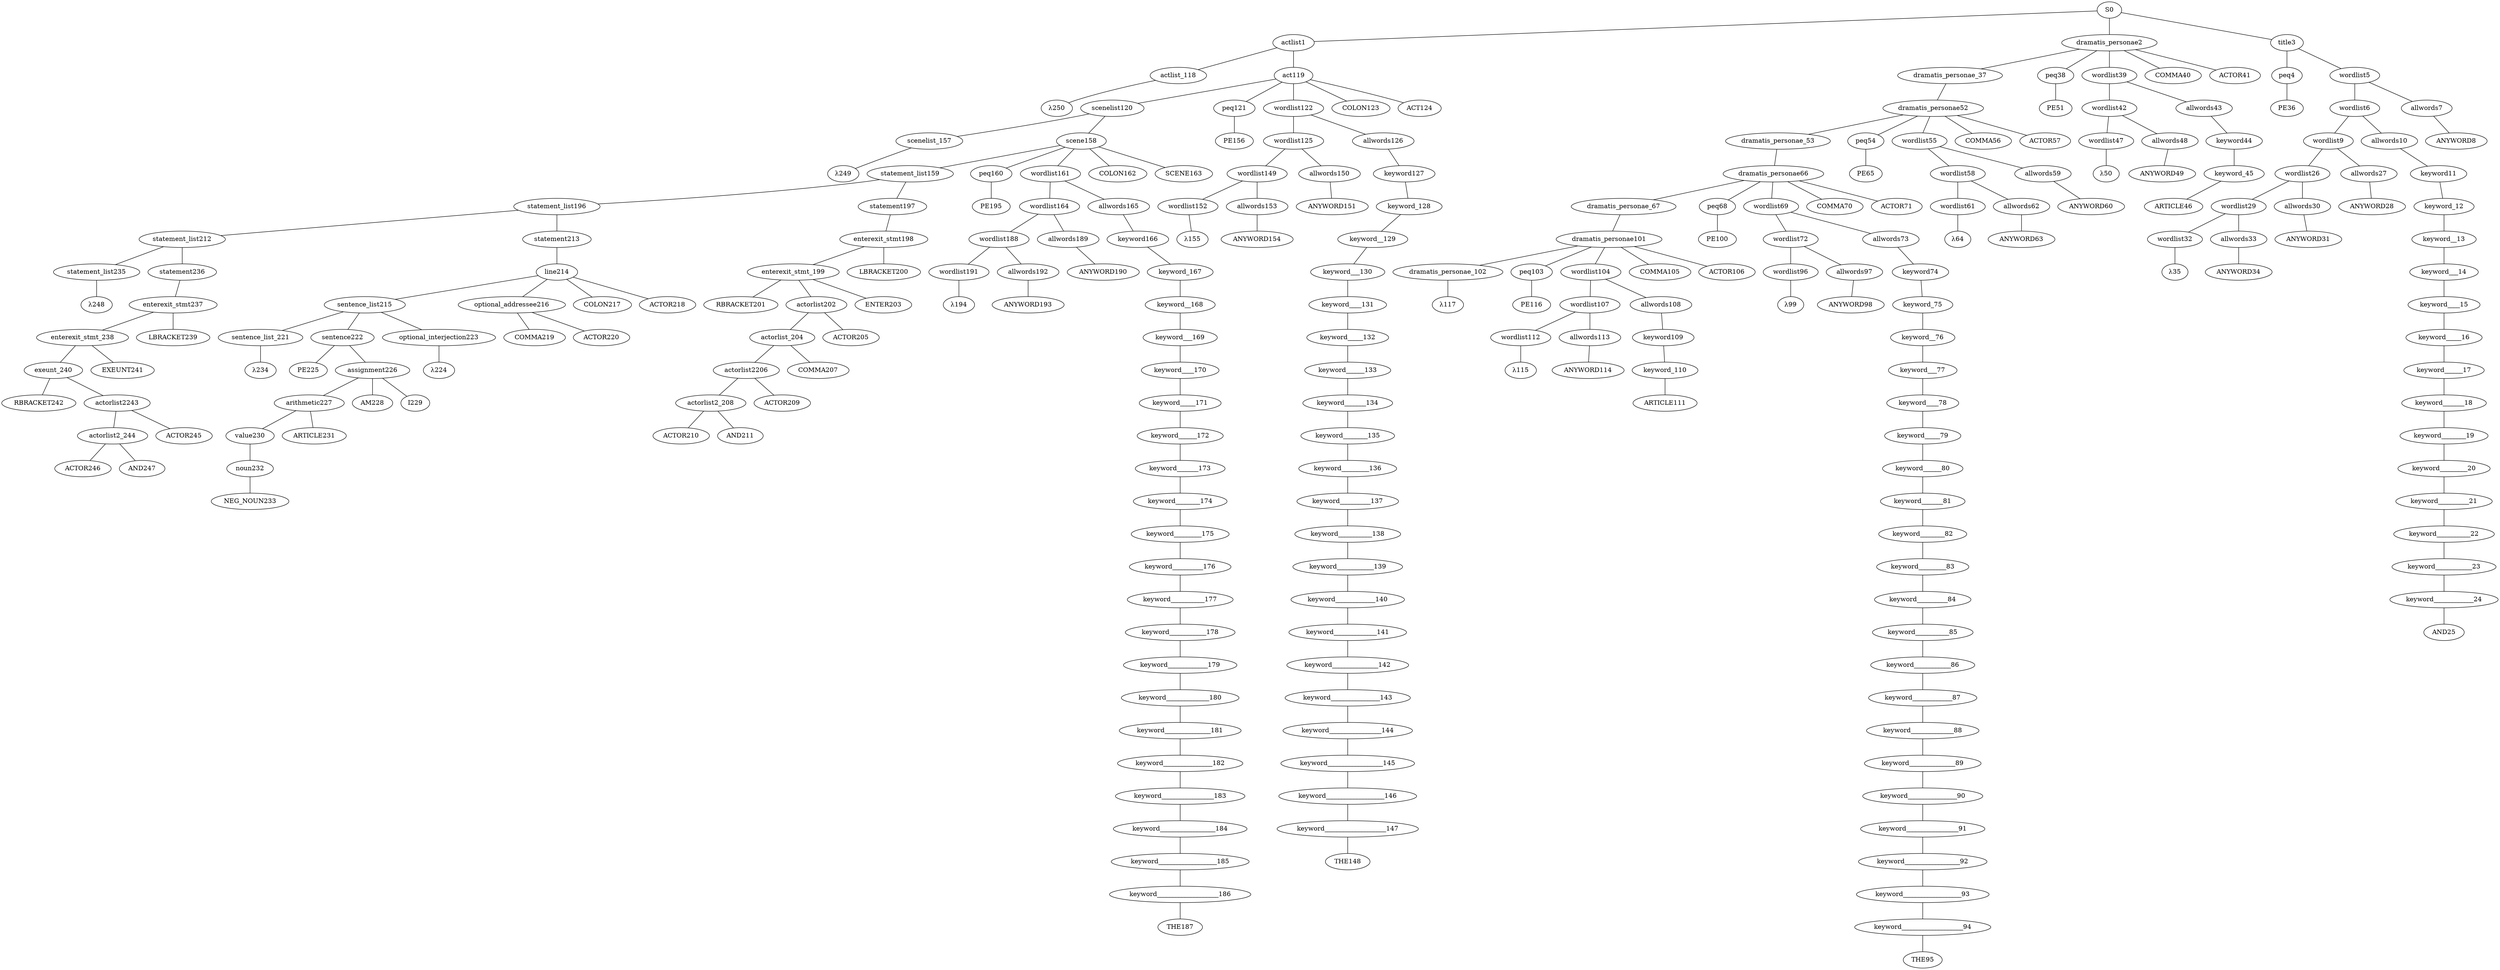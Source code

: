 strict graph {
	S0 -- actlist1
	S0 -- dramatis_personae2
	S0 -- title3

	title3 -- peq4
	title3 -- wordlist5

	wordlist5 -- wordlist6
	wordlist5 -- allwords7

	allwords7 -- ANYWORD8


	wordlist6 -- wordlist9
	wordlist6 -- allwords10

	allwords10 -- keyword11

	keyword11 -- keyword_12

	keyword_12 -- keyword__13

	keyword__13 -- keyword___14

	keyword___14 -- keyword____15

	keyword____15 -- keyword_____16

	keyword_____16 -- keyword______17

	keyword______17 -- keyword_______18

	keyword_______18 -- keyword________19

	keyword________19 -- keyword_________20

	keyword_________20 -- keyword__________21

	keyword__________21 -- keyword___________22

	keyword___________22 -- keyword____________23

	keyword____________23 -- keyword_____________24

	keyword_____________24 -- AND25


	wordlist9 -- wordlist26
	wordlist9 -- allwords27

	allwords27 -- ANYWORD28


	wordlist26 -- wordlist29
	wordlist26 -- allwords30

	allwords30 -- ANYWORD31


	wordlist29 -- wordlist32
	wordlist29 -- allwords33

	allwords33 -- ANYWORD34


	wordlist32 -- λ35

	peq4 -- PE36


	dramatis_personae2 -- dramatis_personae_37
	dramatis_personae2 -- peq38
	dramatis_personae2 -- wordlist39
	dramatis_personae2 -- COMMA40
	dramatis_personae2 -- ACTOR41



	wordlist39 -- wordlist42
	wordlist39 -- allwords43

	allwords43 -- keyword44

	keyword44 -- keyword_45

	keyword_45 -- ARTICLE46


	wordlist42 -- wordlist47
	wordlist42 -- allwords48

	allwords48 -- ANYWORD49


	wordlist47 -- λ50

	peq38 -- PE51


	dramatis_personae_37 -- dramatis_personae52

	dramatis_personae52 -- dramatis_personae_53
	dramatis_personae52 -- peq54
	dramatis_personae52 -- wordlist55
	dramatis_personae52 -- COMMA56
	dramatis_personae52 -- ACTOR57



	wordlist55 -- wordlist58
	wordlist55 -- allwords59

	allwords59 -- ANYWORD60


	wordlist58 -- wordlist61
	wordlist58 -- allwords62

	allwords62 -- ANYWORD63


	wordlist61 -- λ64

	peq54 -- PE65


	dramatis_personae_53 -- dramatis_personae66

	dramatis_personae66 -- dramatis_personae_67
	dramatis_personae66 -- peq68
	dramatis_personae66 -- wordlist69
	dramatis_personae66 -- COMMA70
	dramatis_personae66 -- ACTOR71



	wordlist69 -- wordlist72
	wordlist69 -- allwords73

	allwords73 -- keyword74

	keyword74 -- keyword_75

	keyword_75 -- keyword__76

	keyword__76 -- keyword___77

	keyword___77 -- keyword____78

	keyword____78 -- keyword_____79

	keyword_____79 -- keyword______80

	keyword______80 -- keyword_______81

	keyword_______81 -- keyword________82

	keyword________82 -- keyword_________83

	keyword_________83 -- keyword__________84

	keyword__________84 -- keyword___________85

	keyword___________85 -- keyword____________86

	keyword____________86 -- keyword_____________87

	keyword_____________87 -- keyword______________88

	keyword______________88 -- keyword_______________89

	keyword_______________89 -- keyword________________90

	keyword________________90 -- keyword_________________91

	keyword_________________91 -- keyword__________________92

	keyword__________________92 -- keyword___________________93

	keyword___________________93 -- keyword____________________94

	keyword____________________94 -- THE95


	wordlist72 -- wordlist96
	wordlist72 -- allwords97

	allwords97 -- ANYWORD98


	wordlist96 -- λ99

	peq68 -- PE100


	dramatis_personae_67 -- dramatis_personae101

	dramatis_personae101 -- dramatis_personae_102
	dramatis_personae101 -- peq103
	dramatis_personae101 -- wordlist104
	dramatis_personae101 -- COMMA105
	dramatis_personae101 -- ACTOR106



	wordlist104 -- wordlist107
	wordlist104 -- allwords108

	allwords108 -- keyword109

	keyword109 -- keyword_110

	keyword_110 -- ARTICLE111


	wordlist107 -- wordlist112
	wordlist107 -- allwords113

	allwords113 -- ANYWORD114


	wordlist112 -- λ115

	peq103 -- PE116


	dramatis_personae_102 -- λ117

	actlist1 -- actlist_118
	actlist1 -- act119

	act119 -- scenelist120
	act119 -- peq121
	act119 -- wordlist122
	act119 -- COLON123
	act119 -- ACT124



	wordlist122 -- wordlist125
	wordlist122 -- allwords126

	allwords126 -- keyword127

	keyword127 -- keyword_128

	keyword_128 -- keyword__129

	keyword__129 -- keyword___130

	keyword___130 -- keyword____131

	keyword____131 -- keyword_____132

	keyword_____132 -- keyword______133

	keyword______133 -- keyword_______134

	keyword_______134 -- keyword________135

	keyword________135 -- keyword_________136

	keyword_________136 -- keyword__________137

	keyword__________137 -- keyword___________138

	keyword___________138 -- keyword____________139

	keyword____________139 -- keyword_____________140

	keyword_____________140 -- keyword______________141

	keyword______________141 -- keyword_______________142

	keyword_______________142 -- keyword________________143

	keyword________________143 -- keyword_________________144

	keyword_________________144 -- keyword__________________145

	keyword__________________145 -- keyword___________________146

	keyword___________________146 -- keyword____________________147

	keyword____________________147 -- THE148


	wordlist125 -- wordlist149
	wordlist125 -- allwords150

	allwords150 -- ANYWORD151


	wordlist149 -- wordlist152
	wordlist149 -- allwords153

	allwords153 -- ANYWORD154


	wordlist152 -- λ155

	peq121 -- PE156


	scenelist120 -- scenelist_157
	scenelist120 -- scene158

	scene158 -- statement_list159
	scene158 -- peq160
	scene158 -- wordlist161
	scene158 -- COLON162
	scene158 -- SCENE163



	wordlist161 -- wordlist164
	wordlist161 -- allwords165

	allwords165 -- keyword166

	keyword166 -- keyword_167

	keyword_167 -- keyword__168

	keyword__168 -- keyword___169

	keyword___169 -- keyword____170

	keyword____170 -- keyword_____171

	keyword_____171 -- keyword______172

	keyword______172 -- keyword_______173

	keyword_______173 -- keyword________174

	keyword________174 -- keyword_________175

	keyword_________175 -- keyword__________176

	keyword__________176 -- keyword___________177

	keyword___________177 -- keyword____________178

	keyword____________178 -- keyword_____________179

	keyword_____________179 -- keyword______________180

	keyword______________180 -- keyword_______________181

	keyword_______________181 -- keyword________________182

	keyword________________182 -- keyword_________________183

	keyword_________________183 -- keyword__________________184

	keyword__________________184 -- keyword___________________185

	keyword___________________185 -- keyword____________________186

	keyword____________________186 -- THE187


	wordlist164 -- wordlist188
	wordlist164 -- allwords189

	allwords189 -- ANYWORD190


	wordlist188 -- wordlist191
	wordlist188 -- allwords192

	allwords192 -- ANYWORD193


	wordlist191 -- λ194

	peq160 -- PE195


	statement_list159 -- statement_list196
	statement_list159 -- statement197

	statement197 -- enterexit_stmt198

	enterexit_stmt198 -- enterexit_stmt_199
	enterexit_stmt198 -- LBRACKET200


	enterexit_stmt_199 -- RBRACKET201
	enterexit_stmt_199 -- actorlist202
	enterexit_stmt_199 -- ENTER203


	actorlist202 -- actorlist_204
	actorlist202 -- ACTOR205


	actorlist_204 -- actorlist2206
	actorlist_204 -- COMMA207


	actorlist2206 -- actorlist2_208
	actorlist2206 -- ACTOR209


	actorlist2_208 -- ACTOR210
	actorlist2_208 -- AND211




	statement_list196 -- statement_list212
	statement_list196 -- statement213

	statement213 -- line214

	line214 -- sentence_list215
	line214 -- optional_addressee216
	line214 -- COLON217
	line214 -- ACTOR218



	optional_addressee216 -- COMMA219
	optional_addressee216 -- ACTOR220



	sentence_list215 -- sentence_list_221
	sentence_list215 -- sentence222
	sentence_list215 -- optional_interjection223

	optional_interjection223 -- λ224

	sentence222 -- PE225
	sentence222 -- assignment226

	assignment226 -- arithmetic227
	assignment226 -- AM228
	assignment226 -- I229



	arithmetic227 -- value230
	arithmetic227 -- ARTICLE231


	value230 -- noun232

	noun232 -- NEG_NOUN233



	sentence_list_221 -- λ234

	statement_list212 -- statement_list235
	statement_list212 -- statement236

	statement236 -- enterexit_stmt237

	enterexit_stmt237 -- enterexit_stmt_238
	enterexit_stmt237 -- LBRACKET239


	enterexit_stmt_238 -- exeunt_240
	enterexit_stmt_238 -- EXEUNT241


	exeunt_240 -- RBRACKET242
	exeunt_240 -- actorlist2243

	actorlist2243 -- actorlist2_244
	actorlist2243 -- ACTOR245


	actorlist2_244 -- ACTOR246
	actorlist2_244 -- AND247




	statement_list235 -- λ248

	scenelist_157 -- λ249

	actlist_118 -- λ250


}